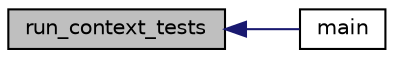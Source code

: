 digraph "run_context_tests"
{
  edge [fontname="Helvetica",fontsize="10",labelfontname="Helvetica",labelfontsize="10"];
  node [fontname="Helvetica",fontsize="10",shape=record];
  rankdir="LR";
  Node724 [label="run_context_tests",height=0.2,width=0.4,color="black", fillcolor="grey75", style="filled", fontcolor="black"];
  Node724 -> Node725 [dir="back",color="midnightblue",fontsize="10",style="solid",fontname="Helvetica"];
  Node725 [label="main",height=0.2,width=0.4,color="black", fillcolor="white", style="filled",URL="$d5/d7f/tests_8c.html#a3c04138a5bfe5d72780bb7e82a18e627"];
}
